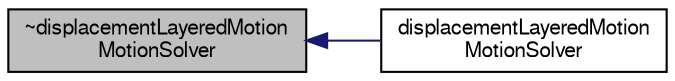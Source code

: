 digraph "~displacementLayeredMotionMotionSolver"
{
  bgcolor="transparent";
  edge [fontname="FreeSans",fontsize="10",labelfontname="FreeSans",labelfontsize="10"];
  node [fontname="FreeSans",fontsize="10",shape=record];
  rankdir="LR";
  Node4 [label="~displacementLayeredMotion\lMotionSolver",height=0.2,width=0.4,color="black", fillcolor="grey75", style="filled", fontcolor="black"];
  Node4 -> Node5 [dir="back",color="midnightblue",fontsize="10",style="solid",fontname="FreeSans"];
  Node5 [label="displacementLayeredMotion\lMotionSolver",height=0.2,width=0.4,color="black",URL="$a23322.html#aba453094de0c290c7f5e594f101666eb",tooltip="Construct from polyMesh and IOdictionary. "];
}
